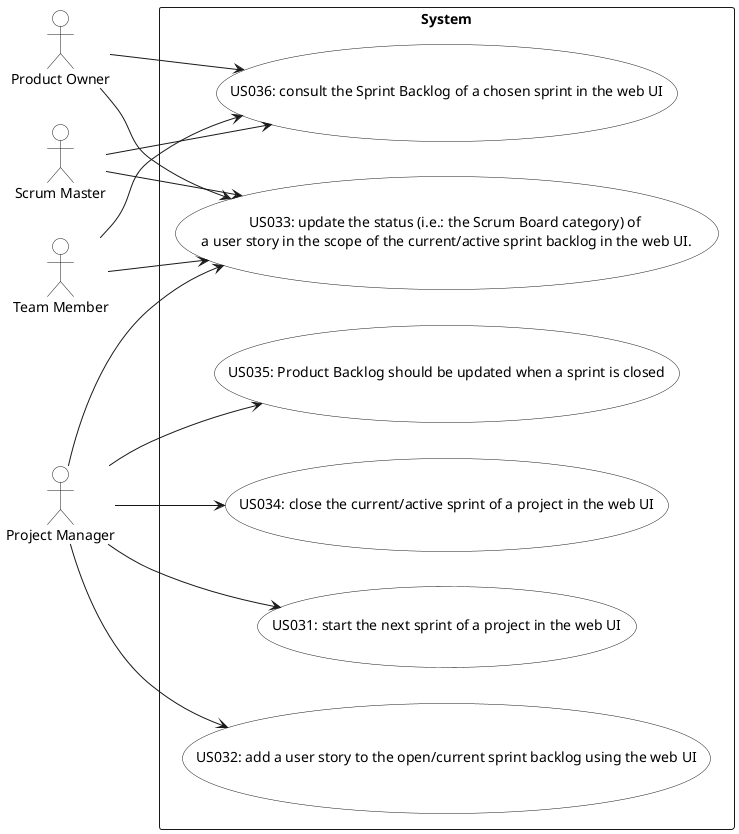 @startuml

skinparam UsecaseBackgroundColor white
skinparam ActorBackgroundColor white

left to right direction

actor "Product Owner" as PO
actor "Scrum Master" as SM
actor "Project Manager" as PM
actor "Team Member" as TM


rectangle System {
  usecase "US031: start the next sprint of a project in the web UI" as UC31
  usecase "US032: add a user story to the open/current sprint backlog using the web UI" as UC32
  usecase "US033: update the status (i.e.: the Scrum Board category) of \na user story in the scope of the current/active sprint backlog in the web UI." as UC33
  usecase "US034: close the current/active sprint of a project in the web UI" as UC34
  usecase "US035: Product Backlog should be updated when a sprint is closed" as UC35
  usecase "US036: consult the Sprint Backlog of a chosen sprint in the web UI" as UC36
}

PM --> UC31
PM --> UC32
PO --> UC33
SM --> UC33
TM --> UC33
PM --> UC33
PM --> UC34
PM --> UC35
PO --> UC36
SM --> UC36
TM --> UC36


@enduml